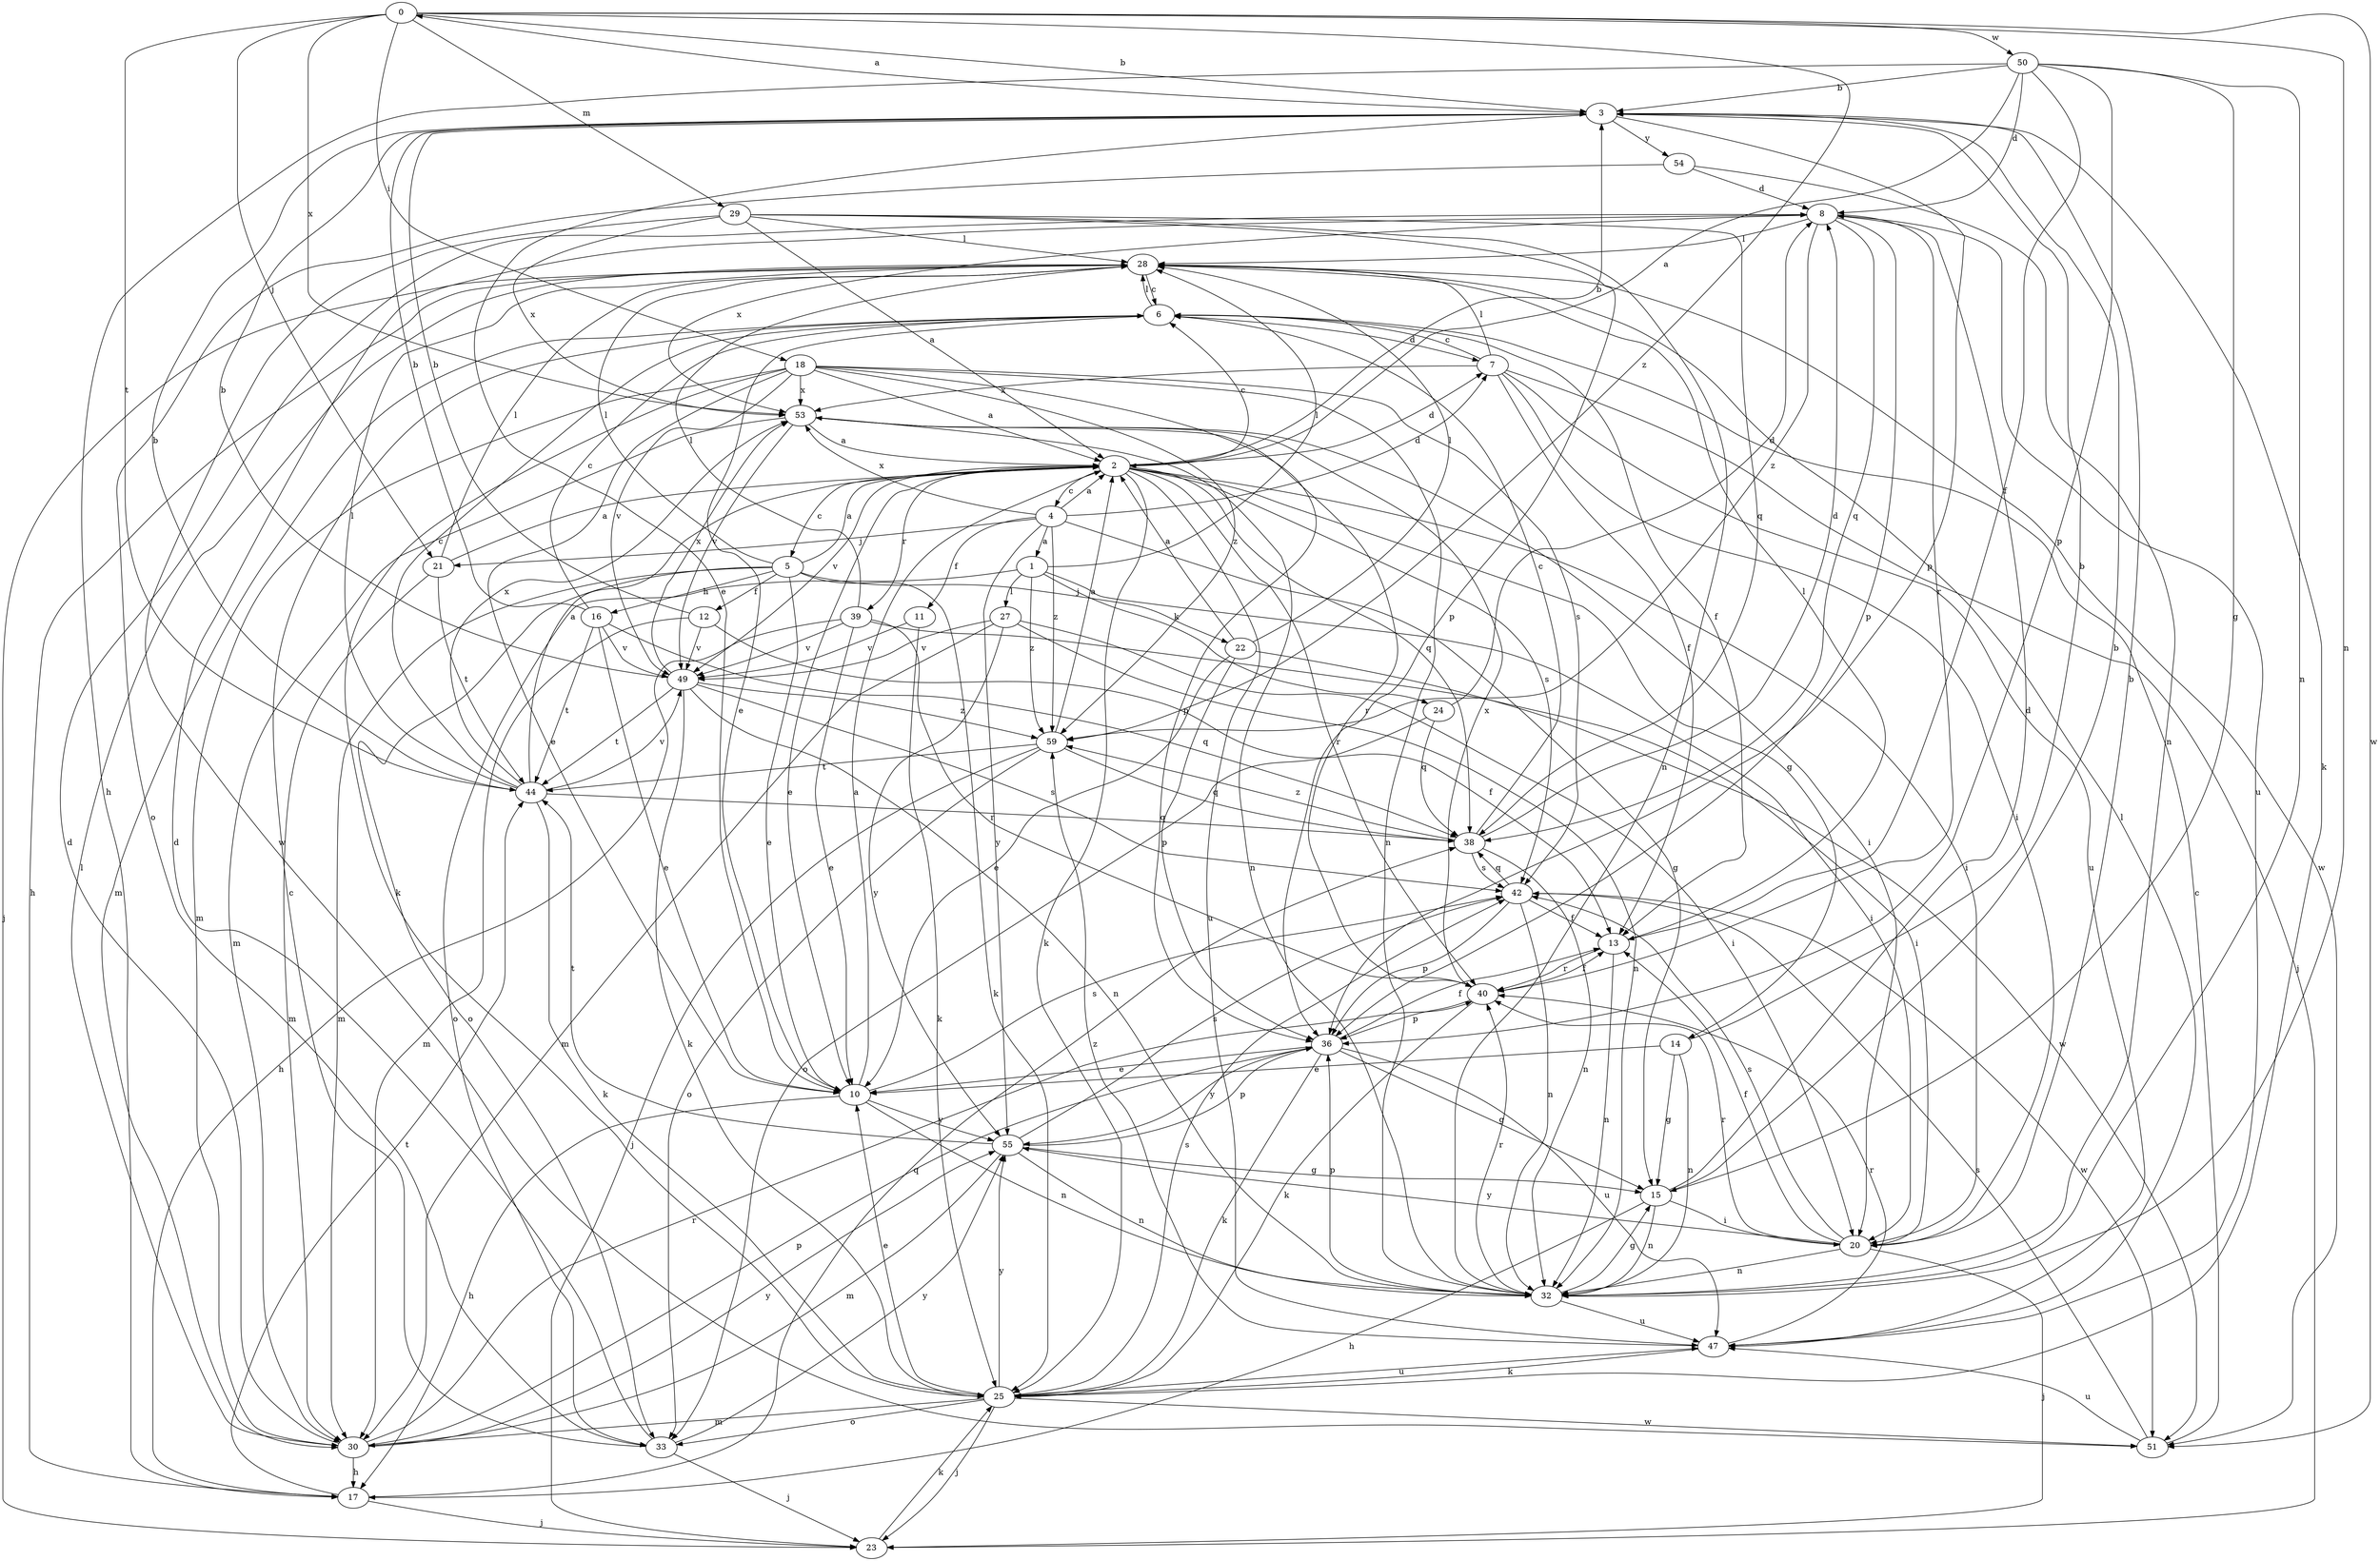 strict digraph  {
0;
1;
2;
3;
4;
5;
6;
7;
8;
10;
11;
12;
13;
14;
15;
16;
17;
18;
20;
21;
22;
23;
24;
25;
27;
28;
29;
30;
32;
33;
36;
38;
39;
40;
42;
44;
47;
49;
50;
51;
53;
54;
55;
59;
0 -> 3  [label=b];
0 -> 18  [label=i];
0 -> 21  [label=j];
0 -> 29  [label=m];
0 -> 32  [label=n];
0 -> 44  [label=t];
0 -> 50  [label=w];
0 -> 51  [label=w];
0 -> 53  [label=x];
0 -> 59  [label=z];
1 -> 20  [label=i];
1 -> 24  [label=k];
1 -> 27  [label=l];
1 -> 28  [label=l];
1 -> 33  [label=o];
1 -> 59  [label=z];
2 -> 3  [label=b];
2 -> 4  [label=c];
2 -> 5  [label=c];
2 -> 6  [label=c];
2 -> 7  [label=d];
2 -> 10  [label=e];
2 -> 14  [label=g];
2 -> 20  [label=i];
2 -> 25  [label=k];
2 -> 38  [label=q];
2 -> 39  [label=r];
2 -> 40  [label=r];
2 -> 42  [label=s];
2 -> 47  [label=u];
2 -> 49  [label=v];
3 -> 0  [label=a];
3 -> 10  [label=e];
3 -> 25  [label=k];
3 -> 36  [label=p];
3 -> 54  [label=y];
4 -> 1  [label=a];
4 -> 2  [label=a];
4 -> 7  [label=d];
4 -> 11  [label=f];
4 -> 15  [label=g];
4 -> 21  [label=j];
4 -> 53  [label=x];
4 -> 55  [label=y];
4 -> 59  [label=z];
5 -> 2  [label=a];
5 -> 10  [label=e];
5 -> 12  [label=f];
5 -> 16  [label=h];
5 -> 22  [label=j];
5 -> 25  [label=k];
5 -> 28  [label=l];
5 -> 30  [label=m];
5 -> 33  [label=o];
6 -> 7  [label=d];
6 -> 10  [label=e];
6 -> 13  [label=f];
6 -> 28  [label=l];
6 -> 30  [label=m];
7 -> 6  [label=c];
7 -> 13  [label=f];
7 -> 20  [label=i];
7 -> 23  [label=j];
7 -> 28  [label=l];
7 -> 47  [label=u];
7 -> 53  [label=x];
8 -> 28  [label=l];
8 -> 36  [label=p];
8 -> 38  [label=q];
8 -> 40  [label=r];
8 -> 47  [label=u];
8 -> 53  [label=x];
8 -> 59  [label=z];
10 -> 2  [label=a];
10 -> 17  [label=h];
10 -> 32  [label=n];
10 -> 42  [label=s];
10 -> 55  [label=y];
11 -> 25  [label=k];
11 -> 49  [label=v];
12 -> 3  [label=b];
12 -> 13  [label=f];
12 -> 30  [label=m];
12 -> 49  [label=v];
13 -> 28  [label=l];
13 -> 32  [label=n];
13 -> 40  [label=r];
14 -> 3  [label=b];
14 -> 10  [label=e];
14 -> 15  [label=g];
14 -> 32  [label=n];
15 -> 3  [label=b];
15 -> 8  [label=d];
15 -> 17  [label=h];
15 -> 20  [label=i];
15 -> 32  [label=n];
16 -> 3  [label=b];
16 -> 6  [label=c];
16 -> 10  [label=e];
16 -> 38  [label=q];
16 -> 44  [label=t];
16 -> 49  [label=v];
17 -> 23  [label=j];
17 -> 38  [label=q];
17 -> 44  [label=t];
18 -> 2  [label=a];
18 -> 10  [label=e];
18 -> 25  [label=k];
18 -> 30  [label=m];
18 -> 32  [label=n];
18 -> 36  [label=p];
18 -> 42  [label=s];
18 -> 49  [label=v];
18 -> 53  [label=x];
18 -> 59  [label=z];
20 -> 3  [label=b];
20 -> 13  [label=f];
20 -> 23  [label=j];
20 -> 32  [label=n];
20 -> 40  [label=r];
20 -> 42  [label=s];
20 -> 55  [label=y];
21 -> 2  [label=a];
21 -> 28  [label=l];
21 -> 30  [label=m];
21 -> 44  [label=t];
22 -> 2  [label=a];
22 -> 10  [label=e];
22 -> 28  [label=l];
22 -> 36  [label=p];
22 -> 51  [label=w];
23 -> 25  [label=k];
24 -> 8  [label=d];
24 -> 33  [label=o];
24 -> 38  [label=q];
25 -> 10  [label=e];
25 -> 23  [label=j];
25 -> 30  [label=m];
25 -> 33  [label=o];
25 -> 42  [label=s];
25 -> 47  [label=u];
25 -> 51  [label=w];
25 -> 55  [label=y];
27 -> 20  [label=i];
27 -> 30  [label=m];
27 -> 32  [label=n];
27 -> 49  [label=v];
27 -> 55  [label=y];
28 -> 6  [label=c];
28 -> 17  [label=h];
28 -> 23  [label=j];
28 -> 51  [label=w];
29 -> 2  [label=a];
29 -> 28  [label=l];
29 -> 32  [label=n];
29 -> 36  [label=p];
29 -> 38  [label=q];
29 -> 51  [label=w];
29 -> 53  [label=x];
30 -> 8  [label=d];
30 -> 17  [label=h];
30 -> 28  [label=l];
30 -> 36  [label=p];
30 -> 40  [label=r];
30 -> 55  [label=y];
32 -> 15  [label=g];
32 -> 36  [label=p];
32 -> 40  [label=r];
32 -> 47  [label=u];
33 -> 6  [label=c];
33 -> 8  [label=d];
33 -> 23  [label=j];
33 -> 55  [label=y];
36 -> 10  [label=e];
36 -> 13  [label=f];
36 -> 15  [label=g];
36 -> 25  [label=k];
36 -> 47  [label=u];
36 -> 55  [label=y];
38 -> 6  [label=c];
38 -> 8  [label=d];
38 -> 32  [label=n];
38 -> 42  [label=s];
38 -> 59  [label=z];
39 -> 10  [label=e];
39 -> 17  [label=h];
39 -> 20  [label=i];
39 -> 28  [label=l];
39 -> 40  [label=r];
39 -> 49  [label=v];
40 -> 13  [label=f];
40 -> 25  [label=k];
40 -> 36  [label=p];
40 -> 53  [label=x];
42 -> 13  [label=f];
42 -> 32  [label=n];
42 -> 36  [label=p];
42 -> 38  [label=q];
42 -> 51  [label=w];
44 -> 2  [label=a];
44 -> 3  [label=b];
44 -> 6  [label=c];
44 -> 25  [label=k];
44 -> 28  [label=l];
44 -> 38  [label=q];
44 -> 49  [label=v];
44 -> 53  [label=x];
47 -> 25  [label=k];
47 -> 28  [label=l];
47 -> 40  [label=r];
47 -> 59  [label=z];
49 -> 3  [label=b];
49 -> 25  [label=k];
49 -> 32  [label=n];
49 -> 42  [label=s];
49 -> 44  [label=t];
49 -> 53  [label=x];
49 -> 59  [label=z];
50 -> 2  [label=a];
50 -> 3  [label=b];
50 -> 8  [label=d];
50 -> 13  [label=f];
50 -> 15  [label=g];
50 -> 17  [label=h];
50 -> 32  [label=n];
50 -> 36  [label=p];
51 -> 6  [label=c];
51 -> 42  [label=s];
51 -> 47  [label=u];
53 -> 2  [label=a];
53 -> 20  [label=i];
53 -> 30  [label=m];
53 -> 32  [label=n];
53 -> 40  [label=r];
53 -> 49  [label=v];
54 -> 8  [label=d];
54 -> 32  [label=n];
54 -> 33  [label=o];
55 -> 15  [label=g];
55 -> 30  [label=m];
55 -> 32  [label=n];
55 -> 36  [label=p];
55 -> 42  [label=s];
55 -> 44  [label=t];
59 -> 2  [label=a];
59 -> 23  [label=j];
59 -> 33  [label=o];
59 -> 38  [label=q];
59 -> 44  [label=t];
}

